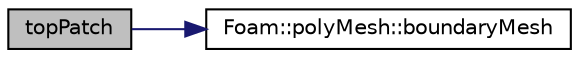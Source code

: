digraph "topPatch"
{
  bgcolor="transparent";
  edge [fontname="Helvetica",fontsize="10",labelfontname="Helvetica",labelfontsize="10"];
  node [fontname="Helvetica",fontsize="10",shape=record];
  rankdir="LR";
  Node801 [label="topPatch",height=0.2,width=0.4,color="black", fillcolor="grey75", style="filled", fontcolor="black"];
  Node801 -> Node802 [color="midnightblue",fontsize="10",style="solid",fontname="Helvetica"];
  Node802 [label="Foam::polyMesh::boundaryMesh",height=0.2,width=0.4,color="black",URL="$a28565.html#a9f2b68c134340291eda6197f47f25484",tooltip="Return boundary mesh. "];
}
